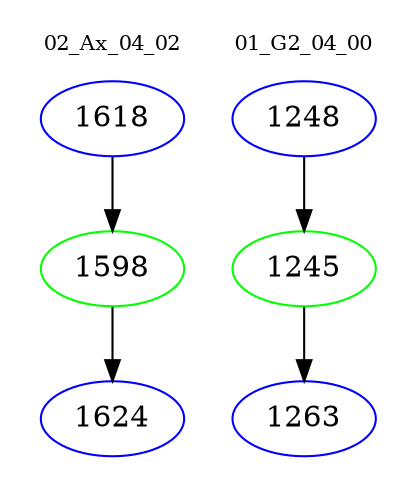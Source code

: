 digraph{
subgraph cluster_0 {
color = white
label = "02_Ax_04_02";
fontsize=10;
T0_1618 [label="1618", color="blue"]
T0_1618 -> T0_1598 [color="black"]
T0_1598 [label="1598", color="green"]
T0_1598 -> T0_1624 [color="black"]
T0_1624 [label="1624", color="blue"]
}
subgraph cluster_1 {
color = white
label = "01_G2_04_00";
fontsize=10;
T1_1248 [label="1248", color="blue"]
T1_1248 -> T1_1245 [color="black"]
T1_1245 [label="1245", color="green"]
T1_1245 -> T1_1263 [color="black"]
T1_1263 [label="1263", color="blue"]
}
}
